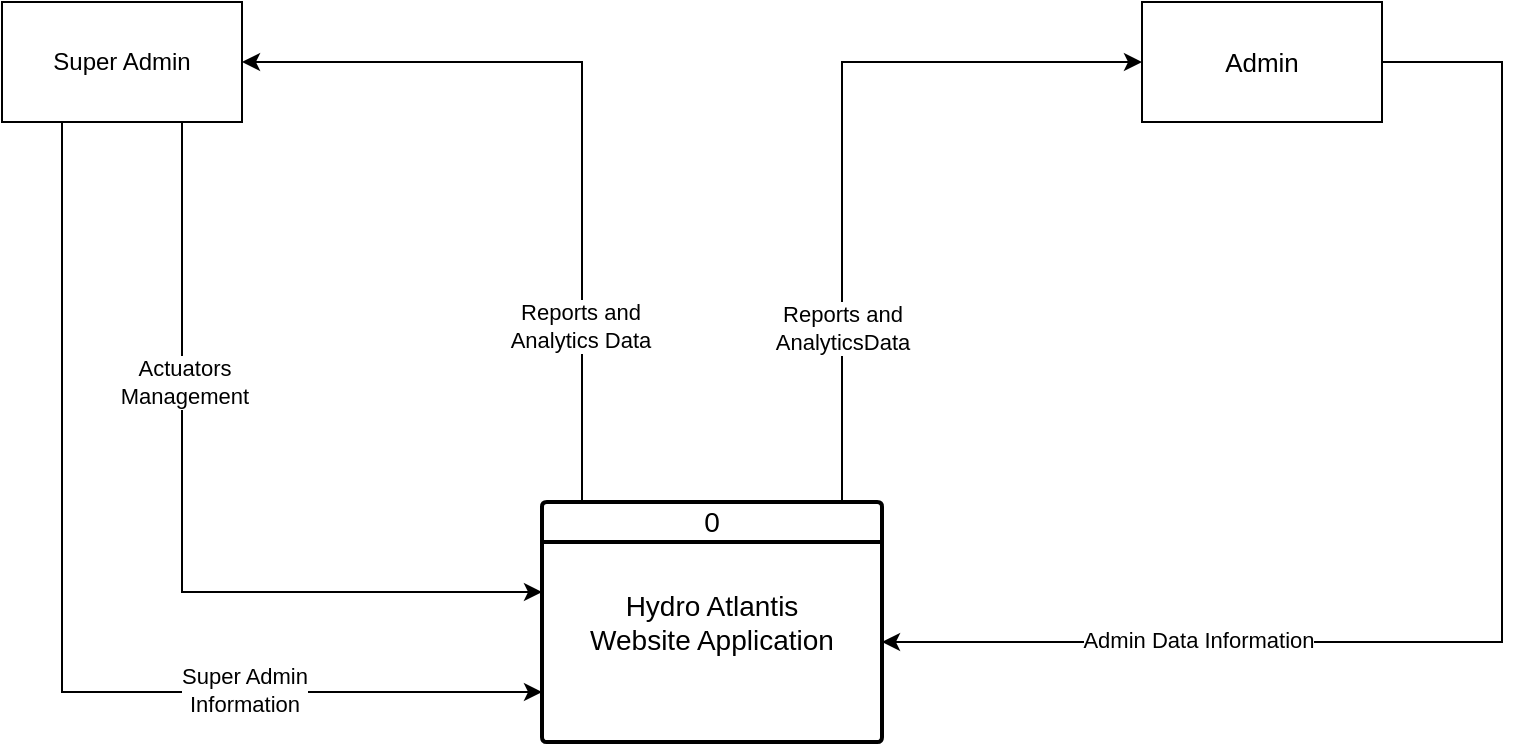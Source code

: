 <mxfile version="26.2.14">
  <diagram name="Page-1" id="xLZAuXlBD0FO_rs4_aRC">
    <mxGraphModel dx="872" dy="471" grid="1" gridSize="10" guides="1" tooltips="1" connect="1" arrows="1" fold="1" page="1" pageScale="1" pageWidth="1100" pageHeight="850" math="0" shadow="0">
      <root>
        <mxCell id="0" />
        <mxCell id="1" parent="0" />
        <mxCell id="N8CgFHCu0NLh-hlxmTAB-14" style="edgeStyle=orthogonalEdgeStyle;rounded=0;orthogonalLoop=1;jettySize=auto;html=1;exitX=0.75;exitY=1;exitDx=0;exitDy=0;entryX=0;entryY=0.25;entryDx=0;entryDy=0;" edge="1" parent="1" source="N8CgFHCu0NLh-hlxmTAB-2" target="N8CgFHCu0NLh-hlxmTAB-11">
          <mxGeometry relative="1" as="geometry" />
        </mxCell>
        <mxCell id="N8CgFHCu0NLh-hlxmTAB-20" value="Actuators&lt;div&gt;Management&lt;/div&gt;" style="edgeLabel;html=1;align=center;verticalAlign=middle;resizable=0;points=[];" vertex="1" connectable="0" parent="N8CgFHCu0NLh-hlxmTAB-14">
          <mxGeometry x="-0.373" y="1" relative="1" as="geometry">
            <mxPoint as="offset" />
          </mxGeometry>
        </mxCell>
        <mxCell id="N8CgFHCu0NLh-hlxmTAB-15" style="edgeStyle=orthogonalEdgeStyle;rounded=0;orthogonalLoop=1;jettySize=auto;html=1;exitX=0.25;exitY=1;exitDx=0;exitDy=0;entryX=0;entryY=0.75;entryDx=0;entryDy=0;" edge="1" parent="1" source="N8CgFHCu0NLh-hlxmTAB-2" target="N8CgFHCu0NLh-hlxmTAB-11">
          <mxGeometry relative="1" as="geometry" />
        </mxCell>
        <mxCell id="N8CgFHCu0NLh-hlxmTAB-21" value="Super Admin&lt;div&gt;Information&lt;/div&gt;" style="edgeLabel;html=1;align=center;verticalAlign=middle;resizable=0;points=[];" vertex="1" connectable="0" parent="N8CgFHCu0NLh-hlxmTAB-15">
          <mxGeometry x="0.432" y="1" relative="1" as="geometry">
            <mxPoint as="offset" />
          </mxGeometry>
        </mxCell>
        <mxCell id="N8CgFHCu0NLh-hlxmTAB-2" value="Super Admin" style="rounded=0;whiteSpace=wrap;html=1;" vertex="1" parent="1">
          <mxGeometry x="80" y="50" width="120" height="60" as="geometry" />
        </mxCell>
        <mxCell id="N8CgFHCu0NLh-hlxmTAB-16" style="edgeStyle=orthogonalEdgeStyle;rounded=0;orthogonalLoop=1;jettySize=auto;html=1;exitX=1;exitY=0.5;exitDx=0;exitDy=0;entryX=1;entryY=0.5;entryDx=0;entryDy=0;" edge="1" parent="1" source="N8CgFHCu0NLh-hlxmTAB-3" target="N8CgFHCu0NLh-hlxmTAB-11">
          <mxGeometry relative="1" as="geometry">
            <Array as="points">
              <mxPoint x="830" y="80" />
              <mxPoint x="830" y="370" />
            </Array>
          </mxGeometry>
        </mxCell>
        <mxCell id="N8CgFHCu0NLh-hlxmTAB-17" value="Admin Data Information" style="edgeLabel;html=1;align=center;verticalAlign=middle;resizable=0;points=[];" vertex="1" connectable="0" parent="N8CgFHCu0NLh-hlxmTAB-16">
          <mxGeometry x="0.521" y="-1" relative="1" as="geometry">
            <mxPoint as="offset" />
          </mxGeometry>
        </mxCell>
        <mxCell id="N8CgFHCu0NLh-hlxmTAB-3" value="&lt;font style=&quot;font-size: 13px;&quot;&gt;Admin&lt;/font&gt;" style="rounded=0;whiteSpace=wrap;html=1;" vertex="1" parent="1">
          <mxGeometry x="650" y="50" width="120" height="60" as="geometry" />
        </mxCell>
        <mxCell id="N8CgFHCu0NLh-hlxmTAB-12" style="edgeStyle=orthogonalEdgeStyle;rounded=0;orthogonalLoop=1;jettySize=auto;html=1;exitX=0.75;exitY=0;exitDx=0;exitDy=0;entryX=0;entryY=0.5;entryDx=0;entryDy=0;" edge="1" parent="1" source="N8CgFHCu0NLh-hlxmTAB-10" target="N8CgFHCu0NLh-hlxmTAB-3">
          <mxGeometry relative="1" as="geometry">
            <Array as="points">
              <mxPoint x="500" y="300" />
              <mxPoint x="500" y="80" />
            </Array>
          </mxGeometry>
        </mxCell>
        <mxCell id="N8CgFHCu0NLh-hlxmTAB-18" value="Reports and&lt;div&gt;AnalyticsData&lt;/div&gt;" style="edgeLabel;html=1;align=center;verticalAlign=middle;resizable=0;points=[];" vertex="1" connectable="0" parent="N8CgFHCu0NLh-hlxmTAB-12">
          <mxGeometry x="-0.44" y="1" relative="1" as="geometry">
            <mxPoint x="1" as="offset" />
          </mxGeometry>
        </mxCell>
        <mxCell id="N8CgFHCu0NLh-hlxmTAB-13" style="edgeStyle=orthogonalEdgeStyle;rounded=0;orthogonalLoop=1;jettySize=auto;html=1;exitX=0.25;exitY=0;exitDx=0;exitDy=0;entryX=1;entryY=0.5;entryDx=0;entryDy=0;" edge="1" parent="1" source="N8CgFHCu0NLh-hlxmTAB-10" target="N8CgFHCu0NLh-hlxmTAB-2">
          <mxGeometry relative="1" as="geometry">
            <Array as="points">
              <mxPoint x="370" y="300" />
              <mxPoint x="370" y="80" />
            </Array>
          </mxGeometry>
        </mxCell>
        <mxCell id="N8CgFHCu0NLh-hlxmTAB-19" value="Reports and&lt;div&gt;Analytics Data&lt;/div&gt;" style="edgeLabel;html=1;align=center;verticalAlign=middle;resizable=0;points=[];" vertex="1" connectable="0" parent="N8CgFHCu0NLh-hlxmTAB-13">
          <mxGeometry x="-0.462" y="2" relative="1" as="geometry">
            <mxPoint x="1" as="offset" />
          </mxGeometry>
        </mxCell>
        <mxCell id="N8CgFHCu0NLh-hlxmTAB-10" value="0" style="swimlane;childLayout=stackLayout;horizontal=1;startSize=20;horizontalStack=0;rounded=1;fontSize=14;fontStyle=0;strokeWidth=2;resizeParent=0;resizeLast=1;shadow=0;dashed=0;align=center;arcSize=4;whiteSpace=wrap;html=1;" vertex="1" parent="1">
          <mxGeometry x="350" y="300" width="170" height="120" as="geometry" />
        </mxCell>
        <mxCell id="N8CgFHCu0NLh-hlxmTAB-11" value="&lt;div&gt;&lt;span style=&quot;&quot;&gt;&lt;font style=&quot;font-size: 14px;&quot;&gt;&lt;br&gt;&lt;/font&gt;&lt;/span&gt;&lt;/div&gt;&lt;span style=&quot;&quot;&gt;&lt;font style=&quot;font-size: 14px;&quot;&gt;&lt;div&gt;&lt;span style=&quot;background-color: transparent; color: light-dark(rgb(0, 0, 0), rgb(255, 255, 255));&quot;&gt;Hydro Atlantis&lt;/span&gt;&lt;/div&gt;&lt;/font&gt;&lt;/span&gt;&lt;div style=&quot;&quot;&gt;&lt;font style=&quot;font-size: 14px;&quot;&gt;Website Application&lt;/font&gt;&lt;/div&gt;" style="align=center;strokeColor=none;fillColor=none;spacingLeft=4;spacingRight=4;fontSize=12;verticalAlign=top;resizable=0;rotatable=0;part=1;html=1;whiteSpace=wrap;" vertex="1" parent="N8CgFHCu0NLh-hlxmTAB-10">
          <mxGeometry y="20" width="170" height="100" as="geometry" />
        </mxCell>
      </root>
    </mxGraphModel>
  </diagram>
</mxfile>
